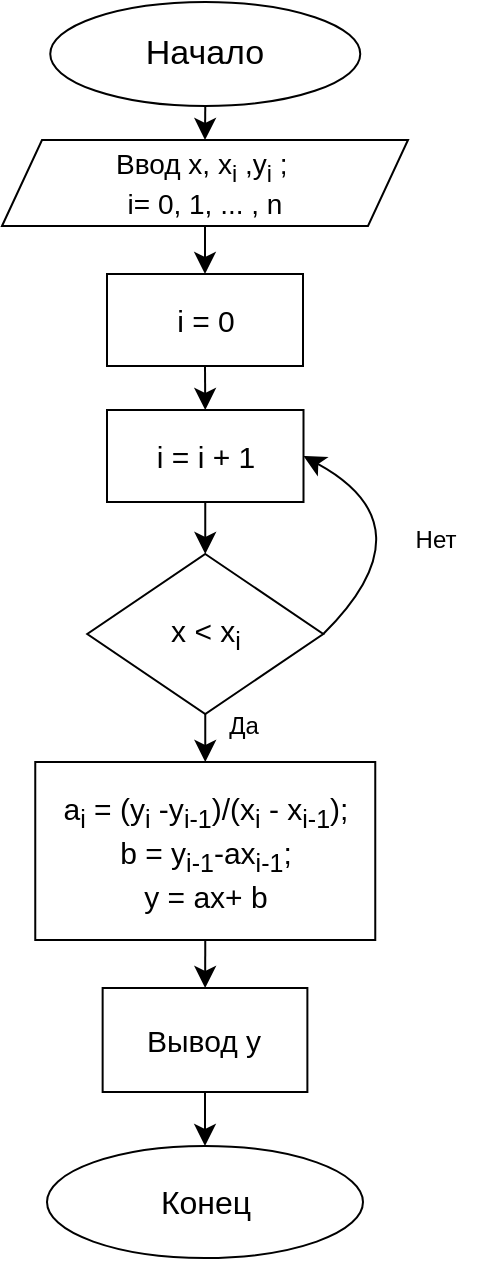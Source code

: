 <mxfile version="26.0.16">
  <diagram name="Страница — 1" id="U1K4-jgYeW-GaoOsZ3eL">
    <mxGraphModel dx="1061" dy="1013" grid="0" gridSize="10" guides="1" tooltips="1" connect="1" arrows="1" fold="1" page="0" pageScale="1" pageWidth="827" pageHeight="1169" math="0" shadow="0">
      <root>
        <mxCell id="0" />
        <mxCell id="1" parent="0" />
        <mxCell id="JRhd8pZYK3iryfvkHSRz-12" style="edgeStyle=none;curved=1;rounded=0;orthogonalLoop=1;jettySize=auto;html=1;exitX=0.5;exitY=1;exitDx=0;exitDy=0;entryX=0.5;entryY=0;entryDx=0;entryDy=0;fontSize=12;startSize=8;endSize=8;" edge="1" parent="1" source="JRhd8pZYK3iryfvkHSRz-1" target="JRhd8pZYK3iryfvkHSRz-2">
          <mxGeometry relative="1" as="geometry" />
        </mxCell>
        <mxCell id="JRhd8pZYK3iryfvkHSRz-1" value="&lt;font style=&quot;font-size: 17px;&quot;&gt;Начало&lt;/font&gt;" style="ellipse;whiteSpace=wrap;html=1;" vertex="1" parent="1">
          <mxGeometry x="144.13" y="-42" width="155" height="52" as="geometry" />
        </mxCell>
        <mxCell id="JRhd8pZYK3iryfvkHSRz-13" style="edgeStyle=none;curved=1;rounded=0;orthogonalLoop=1;jettySize=auto;html=1;exitX=0.5;exitY=1;exitDx=0;exitDy=0;entryX=0.5;entryY=0;entryDx=0;entryDy=0;fontSize=12;startSize=8;endSize=8;" edge="1" parent="1" source="JRhd8pZYK3iryfvkHSRz-2" target="JRhd8pZYK3iryfvkHSRz-4">
          <mxGeometry relative="1" as="geometry" />
        </mxCell>
        <mxCell id="JRhd8pZYK3iryfvkHSRz-2" value="&lt;font style=&quot;font-size: 14px;&quot;&gt;Ввод x, x&lt;sub style=&quot;&quot;&gt;i&lt;/sub&gt;&amp;nbsp;,y&lt;sub style=&quot;&quot;&gt;i&lt;/sub&gt;&amp;nbsp;;&lt;sub style=&quot;&quot;&gt;&amp;nbsp;&lt;/sub&gt;&lt;/font&gt;&lt;div&gt;&lt;font style=&quot;font-size: 14px;&quot;&gt;i= 0, 1, ... , n&lt;/font&gt;&lt;/div&gt;" style="shape=parallelogram;perimeter=parallelogramPerimeter;whiteSpace=wrap;html=1;fixedSize=1;" vertex="1" parent="1">
          <mxGeometry x="120" y="27" width="203" height="43" as="geometry" />
        </mxCell>
        <mxCell id="JRhd8pZYK3iryfvkHSRz-14" style="edgeStyle=none;curved=1;rounded=0;orthogonalLoop=1;jettySize=auto;html=1;exitX=0.5;exitY=1;exitDx=0;exitDy=0;entryX=0.5;entryY=0;entryDx=0;entryDy=0;fontSize=12;startSize=8;endSize=8;" edge="1" parent="1" source="JRhd8pZYK3iryfvkHSRz-4" target="JRhd8pZYK3iryfvkHSRz-5">
          <mxGeometry relative="1" as="geometry" />
        </mxCell>
        <mxCell id="JRhd8pZYK3iryfvkHSRz-4" value="&lt;font style=&quot;font-size: 15px;&quot;&gt;i = 0&lt;/font&gt;" style="rounded=0;whiteSpace=wrap;html=1;" vertex="1" parent="1">
          <mxGeometry x="172.5" y="94" width="98" height="46" as="geometry" />
        </mxCell>
        <mxCell id="JRhd8pZYK3iryfvkHSRz-15" style="edgeStyle=none;curved=1;rounded=0;orthogonalLoop=1;jettySize=auto;html=1;exitX=0.5;exitY=1;exitDx=0;exitDy=0;entryX=0.5;entryY=0;entryDx=0;entryDy=0;fontSize=12;startSize=8;endSize=8;" edge="1" parent="1" source="JRhd8pZYK3iryfvkHSRz-5" target="JRhd8pZYK3iryfvkHSRz-6">
          <mxGeometry relative="1" as="geometry" />
        </mxCell>
        <mxCell id="JRhd8pZYK3iryfvkHSRz-5" value="&lt;font style=&quot;font-size: 15px;&quot;&gt;i = i + 1&lt;/font&gt;" style="rounded=0;whiteSpace=wrap;html=1;" vertex="1" parent="1">
          <mxGeometry x="172.5" y="162" width="98.25" height="46" as="geometry" />
        </mxCell>
        <mxCell id="JRhd8pZYK3iryfvkHSRz-16" style="edgeStyle=none;curved=1;rounded=0;orthogonalLoop=1;jettySize=auto;html=1;exitX=0.5;exitY=1;exitDx=0;exitDy=0;entryX=0.5;entryY=0;entryDx=0;entryDy=0;fontSize=12;startSize=8;endSize=8;" edge="1" parent="1" source="JRhd8pZYK3iryfvkHSRz-6" target="JRhd8pZYK3iryfvkHSRz-7">
          <mxGeometry relative="1" as="geometry" />
        </mxCell>
        <mxCell id="JRhd8pZYK3iryfvkHSRz-20" style="edgeStyle=none;curved=1;rounded=0;orthogonalLoop=1;jettySize=auto;html=1;exitX=1;exitY=0.5;exitDx=0;exitDy=0;entryX=1;entryY=0.5;entryDx=0;entryDy=0;fontSize=12;startSize=8;endSize=8;" edge="1" parent="1" source="JRhd8pZYK3iryfvkHSRz-6" target="JRhd8pZYK3iryfvkHSRz-5">
          <mxGeometry relative="1" as="geometry">
            <Array as="points">
              <mxPoint x="335" y="220" />
            </Array>
          </mxGeometry>
        </mxCell>
        <mxCell id="JRhd8pZYK3iryfvkHSRz-6" value="&lt;font style=&quot;font-size: 15px;&quot;&gt;x &amp;lt; x&lt;sub style=&quot;&quot;&gt;i&lt;/sub&gt;&lt;/font&gt;" style="rhombus;whiteSpace=wrap;html=1;" vertex="1" parent="1">
          <mxGeometry x="162.63" y="234" width="118" height="80" as="geometry" />
        </mxCell>
        <mxCell id="JRhd8pZYK3iryfvkHSRz-17" style="edgeStyle=none;curved=1;rounded=0;orthogonalLoop=1;jettySize=auto;html=1;exitX=0.5;exitY=1;exitDx=0;exitDy=0;fontSize=12;startSize=8;endSize=8;" edge="1" parent="1" source="JRhd8pZYK3iryfvkHSRz-7" target="JRhd8pZYK3iryfvkHSRz-10">
          <mxGeometry relative="1" as="geometry" />
        </mxCell>
        <mxCell id="JRhd8pZYK3iryfvkHSRz-7" value="&lt;font style=&quot;font-size: 15px;&quot;&gt;a&lt;sub style=&quot;&quot;&gt;i&lt;/sub&gt; = (y&lt;sub style=&quot;&quot;&gt;i&lt;/sub&gt; -y&lt;sub style=&quot;&quot;&gt;i-1&lt;/sub&gt;)/(x&lt;sub style=&quot;&quot;&gt;i&lt;/sub&gt;&amp;nbsp;- x&lt;sub style=&quot;&quot;&gt;i-1&lt;/sub&gt;);&lt;/font&gt;&lt;div&gt;&lt;font style=&quot;font-size: 15px;&quot;&gt;b = y&lt;sub&gt;i-1&lt;/sub&gt;-ax&lt;sub&gt;i-1&lt;/sub&gt;;&lt;/font&gt;&lt;/div&gt;&lt;div&gt;&lt;font style=&quot;font-size: 15px;&quot;&gt;y = ax+ b&lt;/font&gt;&lt;/div&gt;" style="rounded=0;whiteSpace=wrap;html=1;" vertex="1" parent="1">
          <mxGeometry x="136.63" y="338" width="170" height="89" as="geometry" />
        </mxCell>
        <mxCell id="JRhd8pZYK3iryfvkHSRz-18" style="edgeStyle=none;curved=1;rounded=0;orthogonalLoop=1;jettySize=auto;html=1;exitX=0.5;exitY=1;exitDx=0;exitDy=0;entryX=0.5;entryY=0;entryDx=0;entryDy=0;fontSize=12;startSize=8;endSize=8;" edge="1" parent="1" source="JRhd8pZYK3iryfvkHSRz-10" target="JRhd8pZYK3iryfvkHSRz-11">
          <mxGeometry relative="1" as="geometry" />
        </mxCell>
        <mxCell id="JRhd8pZYK3iryfvkHSRz-10" value="&lt;font style=&quot;font-size: 15px;&quot;&gt;Вывод y&lt;/font&gt;" style="rounded=0;whiteSpace=wrap;html=1;" vertex="1" parent="1">
          <mxGeometry x="170.32" y="451" width="102.37" height="52" as="geometry" />
        </mxCell>
        <mxCell id="JRhd8pZYK3iryfvkHSRz-11" value="&lt;font style=&quot;font-size: 16px;&quot;&gt;Конец&lt;/font&gt;" style="ellipse;whiteSpace=wrap;html=1;" vertex="1" parent="1">
          <mxGeometry x="142.5" y="530" width="158" height="56" as="geometry" />
        </mxCell>
        <mxCell id="JRhd8pZYK3iryfvkHSRz-19" value="Да" style="text;html=1;align=center;verticalAlign=middle;whiteSpace=wrap;rounded=0;" vertex="1" parent="1">
          <mxGeometry x="210.5" y="305" width="60" height="30" as="geometry" />
        </mxCell>
        <mxCell id="JRhd8pZYK3iryfvkHSRz-21" value="Нет" style="text;html=1;align=center;verticalAlign=middle;whiteSpace=wrap;rounded=0;" vertex="1" parent="1">
          <mxGeometry x="306.63" y="212" width="60" height="30" as="geometry" />
        </mxCell>
      </root>
    </mxGraphModel>
  </diagram>
</mxfile>
